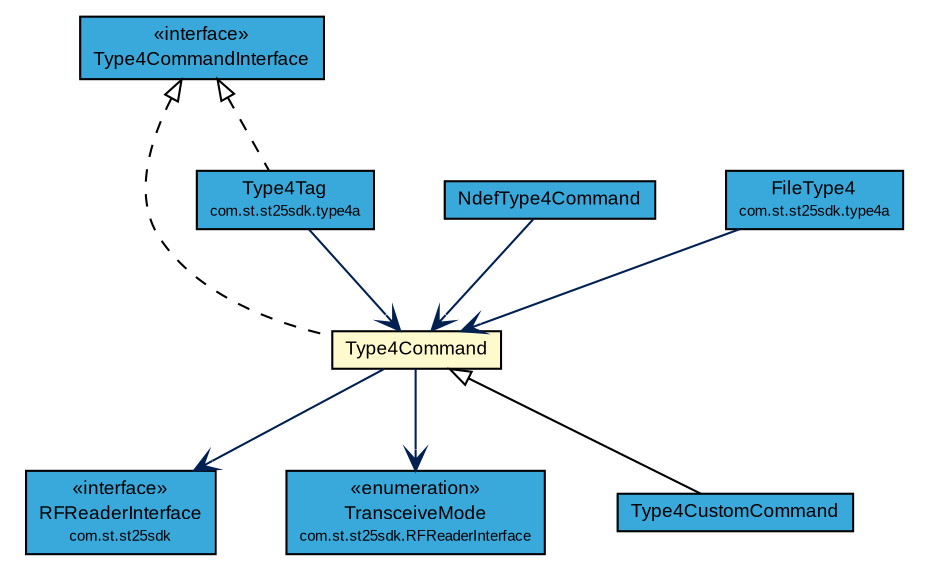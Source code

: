 #!/usr/local/bin/dot
#
# Class diagram 
# Generated by UMLGraph version R5_7_2-3-gee82a7 (http://www.umlgraph.org/)
#

digraph G {
	edge [fontname="arial",fontsize=10,labelfontname="arial",labelfontsize=10];
	node [fontname="arial",fontsize=10,shape=plaintext];
	nodesep=0.25;
	ranksep=0.5;
	// com.st.st25sdk.RFReaderInterface
	c38813 [label=<<table title="com.st.st25sdk.RFReaderInterface" border="0" cellborder="1" cellspacing="0" cellpadding="2" port="p" bgcolor="#39a9dc" href="../RFReaderInterface.html">
		<tr><td><table border="0" cellspacing="0" cellpadding="1">
<tr><td align="center" balign="center"> &#171;interface&#187; </td></tr>
<tr><td align="center" balign="center"> RFReaderInterface </td></tr>
<tr><td align="center" balign="center"><font point-size="7.0"> com.st.st25sdk </font></td></tr>
		</table></td></tr>
		</table>>, URL="../RFReaderInterface.html", fontname="arial", fontcolor="black", fontsize=9.0];
	// com.st.st25sdk.RFReaderInterface.TransceiveMode
	c38815 [label=<<table title="com.st.st25sdk.RFReaderInterface.TransceiveMode" border="0" cellborder="1" cellspacing="0" cellpadding="2" port="p" bgcolor="#39a9dc" href="../RFReaderInterface.TransceiveMode.html">
		<tr><td><table border="0" cellspacing="0" cellpadding="1">
<tr><td align="center" balign="center"> &#171;enumeration&#187; </td></tr>
<tr><td align="center" balign="center"> TransceiveMode </td></tr>
<tr><td align="center" balign="center"><font point-size="7.0"> com.st.st25sdk.RFReaderInterface </font></td></tr>
		</table></td></tr>
		</table>>, URL="../RFReaderInterface.TransceiveMode.html", fontname="arial", fontcolor="black", fontsize=9.0];
	// com.st.st25sdk.command.Type4CustomCommand
	c38839 [label=<<table title="com.st.st25sdk.command.Type4CustomCommand" border="0" cellborder="1" cellspacing="0" cellpadding="2" port="p" bgcolor="#39a9dc" href="./Type4CustomCommand.html">
		<tr><td><table border="0" cellspacing="0" cellpadding="1">
<tr><td align="center" balign="center"> Type4CustomCommand </td></tr>
		</table></td></tr>
		</table>>, URL="./Type4CustomCommand.html", fontname="arial", fontcolor="black", fontsize=9.0];
	// com.st.st25sdk.command.Type4CommandInterface
	c38840 [label=<<table title="com.st.st25sdk.command.Type4CommandInterface" border="0" cellborder="1" cellspacing="0" cellpadding="2" port="p" bgcolor="#39a9dc" href="./Type4CommandInterface.html">
		<tr><td><table border="0" cellspacing="0" cellpadding="1">
<tr><td align="center" balign="center"> &#171;interface&#187; </td></tr>
<tr><td align="center" balign="center"> Type4CommandInterface </td></tr>
		</table></td></tr>
		</table>>, URL="./Type4CommandInterface.html", fontname="arial", fontcolor="black", fontsize=9.0];
	// com.st.st25sdk.command.Type4Command
	c38841 [label=<<table title="com.st.st25sdk.command.Type4Command" border="0" cellborder="1" cellspacing="0" cellpadding="2" port="p" bgcolor="lemonChiffon" href="./Type4Command.html">
		<tr><td><table border="0" cellspacing="0" cellpadding="1">
<tr><td align="center" balign="center"> Type4Command </td></tr>
		</table></td></tr>
		</table>>, URL="./Type4Command.html", fontname="arial", fontcolor="black", fontsize=9.0];
	// com.st.st25sdk.command.NdefType4Command
	c38844 [label=<<table title="com.st.st25sdk.command.NdefType4Command" border="0" cellborder="1" cellspacing="0" cellpadding="2" port="p" bgcolor="#39a9dc" href="./NdefType4Command.html">
		<tr><td><table border="0" cellspacing="0" cellpadding="1">
<tr><td align="center" balign="center"> NdefType4Command </td></tr>
		</table></td></tr>
		</table>>, URL="./NdefType4Command.html", fontname="arial", fontcolor="black", fontsize=9.0];
	// com.st.st25sdk.type4a.Type4Tag
	c38889 [label=<<table title="com.st.st25sdk.type4a.Type4Tag" border="0" cellborder="1" cellspacing="0" cellpadding="2" port="p" bgcolor="#39a9dc" href="../type4a/Type4Tag.html">
		<tr><td><table border="0" cellspacing="0" cellpadding="1">
<tr><td align="center" balign="center"> Type4Tag </td></tr>
<tr><td align="center" balign="center"><font point-size="7.0"> com.st.st25sdk.type4a </font></td></tr>
		</table></td></tr>
		</table>>, URL="../type4a/Type4Tag.html", fontname="arial", fontcolor="black", fontsize=9.0];
	// com.st.st25sdk.type4a.FileType4
	c38901 [label=<<table title="com.st.st25sdk.type4a.FileType4" border="0" cellborder="1" cellspacing="0" cellpadding="2" port="p" bgcolor="#39a9dc" href="../type4a/FileType4.html">
		<tr><td><table border="0" cellspacing="0" cellpadding="1">
<tr><td align="center" balign="center"> FileType4 </td></tr>
<tr><td align="center" balign="center"><font point-size="7.0"> com.st.st25sdk.type4a </font></td></tr>
		</table></td></tr>
		</table>>, URL="../type4a/FileType4.html", fontname="arial", fontcolor="black", fontsize=9.0];
	//com.st.st25sdk.command.Type4CustomCommand extends com.st.st25sdk.command.Type4Command
	c38841:p -> c38839:p [dir=back,arrowtail=empty];
	//com.st.st25sdk.command.Type4Command implements com.st.st25sdk.command.Type4CommandInterface
	c38840:p -> c38841:p [dir=back,arrowtail=empty,style=dashed];
	//com.st.st25sdk.type4a.Type4Tag implements com.st.st25sdk.command.Type4CommandInterface
	c38840:p -> c38889:p [dir=back,arrowtail=empty,style=dashed];
	// com.st.st25sdk.command.Type4Command NAVASSOC com.st.st25sdk.RFReaderInterface
	c38841:p -> c38813:p [taillabel="", label="", headlabel="", fontname="arial", fontcolor="#002052", fontsize=10.0, color="#002052", arrowhead=open];
	// com.st.st25sdk.command.Type4Command NAVASSOC com.st.st25sdk.RFReaderInterface.TransceiveMode
	c38841:p -> c38815:p [taillabel="", label="", headlabel="", fontname="arial", fontcolor="#002052", fontsize=10.0, color="#002052", arrowhead=open];
	// com.st.st25sdk.command.NdefType4Command NAVASSOC com.st.st25sdk.command.Type4Command
	c38844:p -> c38841:p [taillabel="", label="", headlabel="", fontname="arial", fontcolor="#002052", fontsize=10.0, color="#002052", arrowhead=open];
	// com.st.st25sdk.type4a.Type4Tag NAVASSOC com.st.st25sdk.command.Type4Command
	c38889:p -> c38841:p [taillabel="", label="", headlabel="", fontname="arial", fontcolor="#002052", fontsize=10.0, color="#002052", arrowhead=open];
	// com.st.st25sdk.type4a.FileType4 NAVASSOC com.st.st25sdk.command.Type4Command
	c38901:p -> c38841:p [taillabel="", label="", headlabel="", fontname="arial", fontcolor="#002052", fontsize=10.0, color="#002052", arrowhead=open];
}

